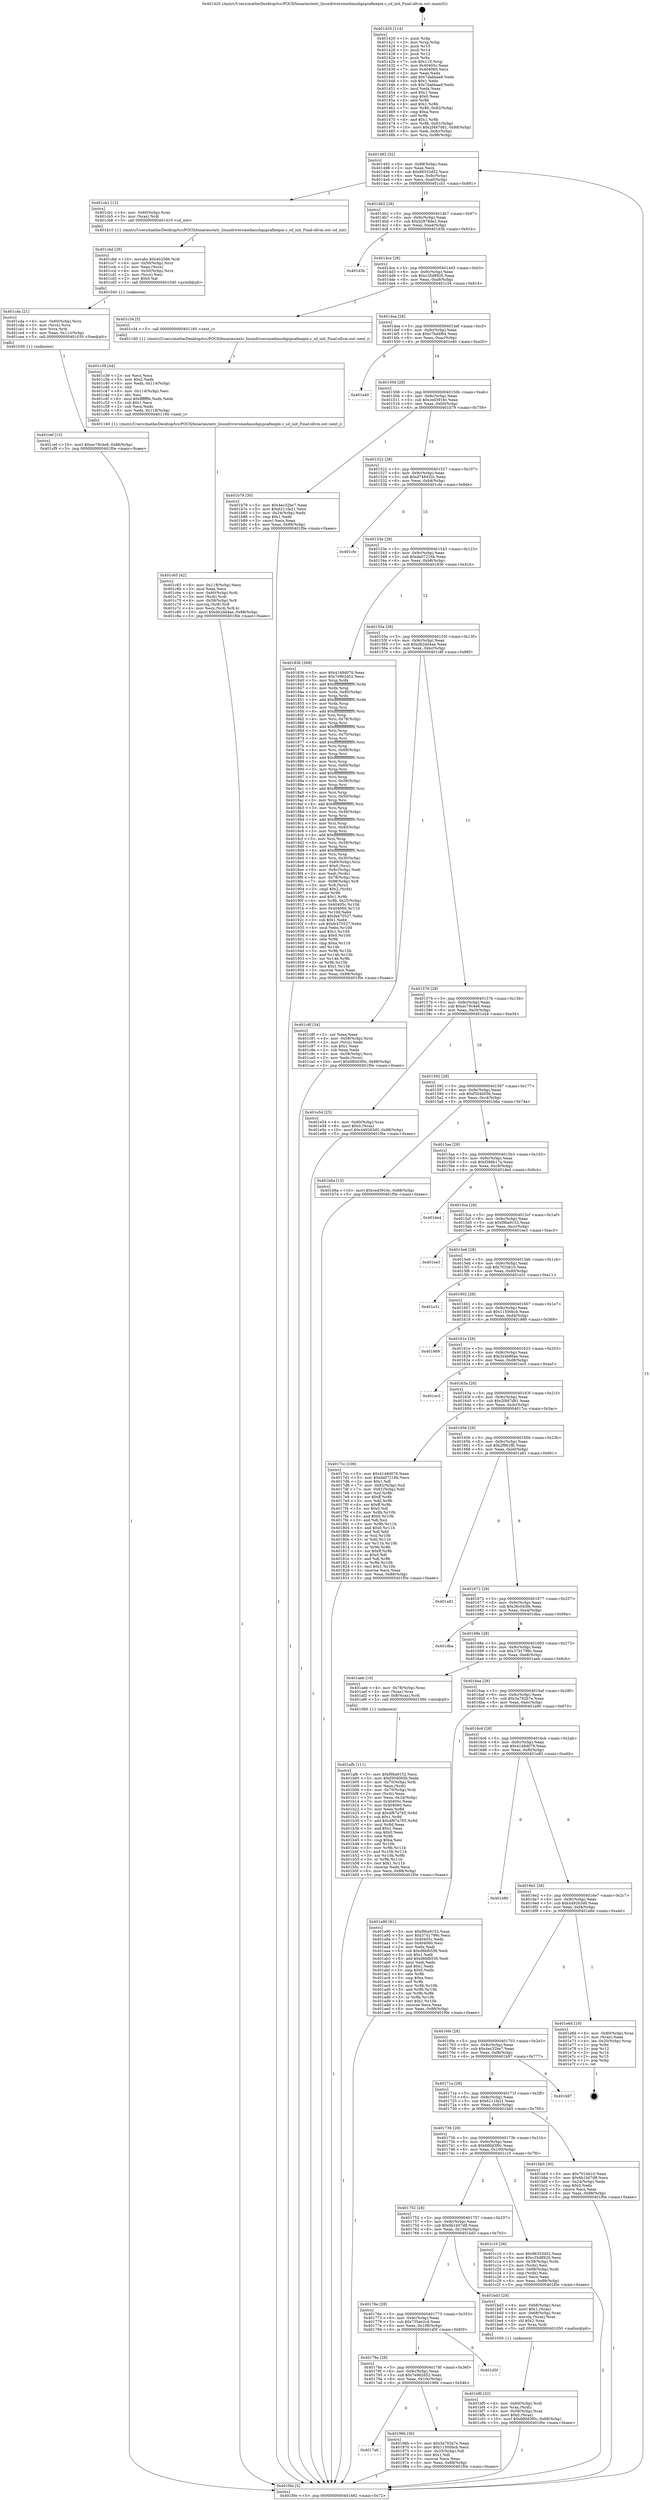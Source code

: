 digraph "0x401420" {
  label = "0x401420 (/mnt/c/Users/mathe/Desktop/tcc/POCII/binaries/extr_linuxdriversmediausbgspcafinepix.c_sd_init_Final-ollvm.out::main(0))"
  labelloc = "t"
  node[shape=record]

  Entry [label="",width=0.3,height=0.3,shape=circle,fillcolor=black,style=filled]
  "0x401492" [label="{
     0x401492 [32]\l
     | [instrs]\l
     &nbsp;&nbsp;0x401492 \<+6\>: mov -0x88(%rbp),%eax\l
     &nbsp;&nbsp;0x401498 \<+2\>: mov %eax,%ecx\l
     &nbsp;&nbsp;0x40149a \<+6\>: sub $0x86353d52,%ecx\l
     &nbsp;&nbsp;0x4014a0 \<+6\>: mov %eax,-0x9c(%rbp)\l
     &nbsp;&nbsp;0x4014a6 \<+6\>: mov %ecx,-0xa0(%rbp)\l
     &nbsp;&nbsp;0x4014ac \<+6\>: je 0000000000401cb1 \<main+0x891\>\l
  }"]
  "0x401cb1" [label="{
     0x401cb1 [12]\l
     | [instrs]\l
     &nbsp;&nbsp;0x401cb1 \<+4\>: mov -0x60(%rbp),%rax\l
     &nbsp;&nbsp;0x401cb5 \<+3\>: mov (%rax),%rdi\l
     &nbsp;&nbsp;0x401cb8 \<+5\>: call 0000000000401410 \<sd_init\>\l
     | [calls]\l
     &nbsp;&nbsp;0x401410 \{1\} (/mnt/c/Users/mathe/Desktop/tcc/POCII/binaries/extr_linuxdriversmediausbgspcafinepix.c_sd_init_Final-ollvm.out::sd_init)\l
  }"]
  "0x4014b2" [label="{
     0x4014b2 [28]\l
     | [instrs]\l
     &nbsp;&nbsp;0x4014b2 \<+5\>: jmp 00000000004014b7 \<main+0x97\>\l
     &nbsp;&nbsp;0x4014b7 \<+6\>: mov -0x9c(%rbp),%eax\l
     &nbsp;&nbsp;0x4014bd \<+5\>: sub $0xb2878de2,%eax\l
     &nbsp;&nbsp;0x4014c2 \<+6\>: mov %eax,-0xa4(%rbp)\l
     &nbsp;&nbsp;0x4014c8 \<+6\>: je 0000000000401d3b \<main+0x91b\>\l
  }"]
  Exit [label="",width=0.3,height=0.3,shape=circle,fillcolor=black,style=filled,peripheries=2]
  "0x401d3b" [label="{
     0x401d3b\l
  }", style=dashed]
  "0x4014ce" [label="{
     0x4014ce [28]\l
     | [instrs]\l
     &nbsp;&nbsp;0x4014ce \<+5\>: jmp 00000000004014d3 \<main+0xb3\>\l
     &nbsp;&nbsp;0x4014d3 \<+6\>: mov -0x9c(%rbp),%eax\l
     &nbsp;&nbsp;0x4014d9 \<+5\>: sub $0xc35d8920,%eax\l
     &nbsp;&nbsp;0x4014de \<+6\>: mov %eax,-0xa8(%rbp)\l
     &nbsp;&nbsp;0x4014e4 \<+6\>: je 0000000000401c34 \<main+0x814\>\l
  }"]
  "0x401cef" [label="{
     0x401cef [15]\l
     | [instrs]\l
     &nbsp;&nbsp;0x401cef \<+10\>: movl $0xec79c4e8,-0x88(%rbp)\l
     &nbsp;&nbsp;0x401cf9 \<+5\>: jmp 0000000000401f0e \<main+0xaee\>\l
  }"]
  "0x401c34" [label="{
     0x401c34 [5]\l
     | [instrs]\l
     &nbsp;&nbsp;0x401c34 \<+5\>: call 0000000000401160 \<next_i\>\l
     | [calls]\l
     &nbsp;&nbsp;0x401160 \{1\} (/mnt/c/Users/mathe/Desktop/tcc/POCII/binaries/extr_linuxdriversmediausbgspcafinepix.c_sd_init_Final-ollvm.out::next_i)\l
  }"]
  "0x4014ea" [label="{
     0x4014ea [28]\l
     | [instrs]\l
     &nbsp;&nbsp;0x4014ea \<+5\>: jmp 00000000004014ef \<main+0xcf\>\l
     &nbsp;&nbsp;0x4014ef \<+6\>: mov -0x9c(%rbp),%eax\l
     &nbsp;&nbsp;0x4014f5 \<+5\>: sub $0xc7bd4f64,%eax\l
     &nbsp;&nbsp;0x4014fa \<+6\>: mov %eax,-0xac(%rbp)\l
     &nbsp;&nbsp;0x401500 \<+6\>: je 0000000000401e40 \<main+0xa20\>\l
  }"]
  "0x401cda" [label="{
     0x401cda [21]\l
     | [instrs]\l
     &nbsp;&nbsp;0x401cda \<+4\>: mov -0x60(%rbp),%rcx\l
     &nbsp;&nbsp;0x401cde \<+3\>: mov (%rcx),%rcx\l
     &nbsp;&nbsp;0x401ce1 \<+3\>: mov %rcx,%rdi\l
     &nbsp;&nbsp;0x401ce4 \<+6\>: mov %eax,-0x11c(%rbp)\l
     &nbsp;&nbsp;0x401cea \<+5\>: call 0000000000401030 \<free@plt\>\l
     | [calls]\l
     &nbsp;&nbsp;0x401030 \{1\} (unknown)\l
  }"]
  "0x401e40" [label="{
     0x401e40\l
  }", style=dashed]
  "0x401506" [label="{
     0x401506 [28]\l
     | [instrs]\l
     &nbsp;&nbsp;0x401506 \<+5\>: jmp 000000000040150b \<main+0xeb\>\l
     &nbsp;&nbsp;0x40150b \<+6\>: mov -0x9c(%rbp),%eax\l
     &nbsp;&nbsp;0x401511 \<+5\>: sub $0xced3916c,%eax\l
     &nbsp;&nbsp;0x401516 \<+6\>: mov %eax,-0xb0(%rbp)\l
     &nbsp;&nbsp;0x40151c \<+6\>: je 0000000000401b79 \<main+0x759\>\l
  }"]
  "0x401cbd" [label="{
     0x401cbd [29]\l
     | [instrs]\l
     &nbsp;&nbsp;0x401cbd \<+10\>: movabs $0x4020d6,%rdi\l
     &nbsp;&nbsp;0x401cc7 \<+4\>: mov -0x50(%rbp),%rcx\l
     &nbsp;&nbsp;0x401ccb \<+2\>: mov %eax,(%rcx)\l
     &nbsp;&nbsp;0x401ccd \<+4\>: mov -0x50(%rbp),%rcx\l
     &nbsp;&nbsp;0x401cd1 \<+2\>: mov (%rcx),%esi\l
     &nbsp;&nbsp;0x401cd3 \<+2\>: mov $0x0,%al\l
     &nbsp;&nbsp;0x401cd5 \<+5\>: call 0000000000401040 \<printf@plt\>\l
     | [calls]\l
     &nbsp;&nbsp;0x401040 \{1\} (unknown)\l
  }"]
  "0x401b79" [label="{
     0x401b79 [30]\l
     | [instrs]\l
     &nbsp;&nbsp;0x401b79 \<+5\>: mov $0x4ec32be7,%eax\l
     &nbsp;&nbsp;0x401b7e \<+5\>: mov $0x6211fa21,%ecx\l
     &nbsp;&nbsp;0x401b83 \<+3\>: mov -0x24(%rbp),%edx\l
     &nbsp;&nbsp;0x401b86 \<+3\>: cmp $0x1,%edx\l
     &nbsp;&nbsp;0x401b89 \<+3\>: cmovl %ecx,%eax\l
     &nbsp;&nbsp;0x401b8c \<+6\>: mov %eax,-0x88(%rbp)\l
     &nbsp;&nbsp;0x401b92 \<+5\>: jmp 0000000000401f0e \<main+0xaee\>\l
  }"]
  "0x401522" [label="{
     0x401522 [28]\l
     | [instrs]\l
     &nbsp;&nbsp;0x401522 \<+5\>: jmp 0000000000401527 \<main+0x107\>\l
     &nbsp;&nbsp;0x401527 \<+6\>: mov -0x9c(%rbp),%eax\l
     &nbsp;&nbsp;0x40152d \<+5\>: sub $0xd748432c,%eax\l
     &nbsp;&nbsp;0x401532 \<+6\>: mov %eax,-0xb4(%rbp)\l
     &nbsp;&nbsp;0x401538 \<+6\>: je 0000000000401cfe \<main+0x8de\>\l
  }"]
  "0x401c65" [label="{
     0x401c65 [42]\l
     | [instrs]\l
     &nbsp;&nbsp;0x401c65 \<+6\>: mov -0x118(%rbp),%ecx\l
     &nbsp;&nbsp;0x401c6b \<+3\>: imul %eax,%ecx\l
     &nbsp;&nbsp;0x401c6e \<+4\>: mov -0x60(%rbp),%rdi\l
     &nbsp;&nbsp;0x401c72 \<+3\>: mov (%rdi),%rdi\l
     &nbsp;&nbsp;0x401c75 \<+4\>: mov -0x58(%rbp),%r8\l
     &nbsp;&nbsp;0x401c79 \<+3\>: movslq (%r8),%r8\l
     &nbsp;&nbsp;0x401c7c \<+4\>: mov %ecx,(%rdi,%r8,4)\l
     &nbsp;&nbsp;0x401c80 \<+10\>: movl $0xdb2dd4ae,-0x88(%rbp)\l
     &nbsp;&nbsp;0x401c8a \<+5\>: jmp 0000000000401f0e \<main+0xaee\>\l
  }"]
  "0x401cfe" [label="{
     0x401cfe\l
  }", style=dashed]
  "0x40153e" [label="{
     0x40153e [28]\l
     | [instrs]\l
     &nbsp;&nbsp;0x40153e \<+5\>: jmp 0000000000401543 \<main+0x123\>\l
     &nbsp;&nbsp;0x401543 \<+6\>: mov -0x9c(%rbp),%eax\l
     &nbsp;&nbsp;0x401549 \<+5\>: sub $0xda07216b,%eax\l
     &nbsp;&nbsp;0x40154e \<+6\>: mov %eax,-0xb8(%rbp)\l
     &nbsp;&nbsp;0x401554 \<+6\>: je 0000000000401836 \<main+0x416\>\l
  }"]
  "0x401c39" [label="{
     0x401c39 [44]\l
     | [instrs]\l
     &nbsp;&nbsp;0x401c39 \<+2\>: xor %ecx,%ecx\l
     &nbsp;&nbsp;0x401c3b \<+5\>: mov $0x2,%edx\l
     &nbsp;&nbsp;0x401c40 \<+6\>: mov %edx,-0x114(%rbp)\l
     &nbsp;&nbsp;0x401c46 \<+1\>: cltd\l
     &nbsp;&nbsp;0x401c47 \<+6\>: mov -0x114(%rbp),%esi\l
     &nbsp;&nbsp;0x401c4d \<+2\>: idiv %esi\l
     &nbsp;&nbsp;0x401c4f \<+6\>: imul $0xfffffffe,%edx,%edx\l
     &nbsp;&nbsp;0x401c55 \<+3\>: sub $0x1,%ecx\l
     &nbsp;&nbsp;0x401c58 \<+2\>: sub %ecx,%edx\l
     &nbsp;&nbsp;0x401c5a \<+6\>: mov %edx,-0x118(%rbp)\l
     &nbsp;&nbsp;0x401c60 \<+5\>: call 0000000000401160 \<next_i\>\l
     | [calls]\l
     &nbsp;&nbsp;0x401160 \{1\} (/mnt/c/Users/mathe/Desktop/tcc/POCII/binaries/extr_linuxdriversmediausbgspcafinepix.c_sd_init_Final-ollvm.out::next_i)\l
  }"]
  "0x401836" [label="{
     0x401836 [309]\l
     | [instrs]\l
     &nbsp;&nbsp;0x401836 \<+5\>: mov $0x4148d076,%eax\l
     &nbsp;&nbsp;0x40183b \<+5\>: mov $0x7e962d52,%ecx\l
     &nbsp;&nbsp;0x401840 \<+3\>: mov %rsp,%rdx\l
     &nbsp;&nbsp;0x401843 \<+4\>: add $0xfffffffffffffff0,%rdx\l
     &nbsp;&nbsp;0x401847 \<+3\>: mov %rdx,%rsp\l
     &nbsp;&nbsp;0x40184a \<+4\>: mov %rdx,-0x80(%rbp)\l
     &nbsp;&nbsp;0x40184e \<+3\>: mov %rsp,%rdx\l
     &nbsp;&nbsp;0x401851 \<+4\>: add $0xfffffffffffffff0,%rdx\l
     &nbsp;&nbsp;0x401855 \<+3\>: mov %rdx,%rsp\l
     &nbsp;&nbsp;0x401858 \<+3\>: mov %rsp,%rsi\l
     &nbsp;&nbsp;0x40185b \<+4\>: add $0xfffffffffffffff0,%rsi\l
     &nbsp;&nbsp;0x40185f \<+3\>: mov %rsi,%rsp\l
     &nbsp;&nbsp;0x401862 \<+4\>: mov %rsi,-0x78(%rbp)\l
     &nbsp;&nbsp;0x401866 \<+3\>: mov %rsp,%rsi\l
     &nbsp;&nbsp;0x401869 \<+4\>: add $0xfffffffffffffff0,%rsi\l
     &nbsp;&nbsp;0x40186d \<+3\>: mov %rsi,%rsp\l
     &nbsp;&nbsp;0x401870 \<+4\>: mov %rsi,-0x70(%rbp)\l
     &nbsp;&nbsp;0x401874 \<+3\>: mov %rsp,%rsi\l
     &nbsp;&nbsp;0x401877 \<+4\>: add $0xfffffffffffffff0,%rsi\l
     &nbsp;&nbsp;0x40187b \<+3\>: mov %rsi,%rsp\l
     &nbsp;&nbsp;0x40187e \<+4\>: mov %rsi,-0x68(%rbp)\l
     &nbsp;&nbsp;0x401882 \<+3\>: mov %rsp,%rsi\l
     &nbsp;&nbsp;0x401885 \<+4\>: add $0xfffffffffffffff0,%rsi\l
     &nbsp;&nbsp;0x401889 \<+3\>: mov %rsi,%rsp\l
     &nbsp;&nbsp;0x40188c \<+4\>: mov %rsi,-0x60(%rbp)\l
     &nbsp;&nbsp;0x401890 \<+3\>: mov %rsp,%rsi\l
     &nbsp;&nbsp;0x401893 \<+4\>: add $0xfffffffffffffff0,%rsi\l
     &nbsp;&nbsp;0x401897 \<+3\>: mov %rsi,%rsp\l
     &nbsp;&nbsp;0x40189a \<+4\>: mov %rsi,-0x58(%rbp)\l
     &nbsp;&nbsp;0x40189e \<+3\>: mov %rsp,%rsi\l
     &nbsp;&nbsp;0x4018a1 \<+4\>: add $0xfffffffffffffff0,%rsi\l
     &nbsp;&nbsp;0x4018a5 \<+3\>: mov %rsi,%rsp\l
     &nbsp;&nbsp;0x4018a8 \<+4\>: mov %rsi,-0x50(%rbp)\l
     &nbsp;&nbsp;0x4018ac \<+3\>: mov %rsp,%rsi\l
     &nbsp;&nbsp;0x4018af \<+4\>: add $0xfffffffffffffff0,%rsi\l
     &nbsp;&nbsp;0x4018b3 \<+3\>: mov %rsi,%rsp\l
     &nbsp;&nbsp;0x4018b6 \<+4\>: mov %rsi,-0x48(%rbp)\l
     &nbsp;&nbsp;0x4018ba \<+3\>: mov %rsp,%rsi\l
     &nbsp;&nbsp;0x4018bd \<+4\>: add $0xfffffffffffffff0,%rsi\l
     &nbsp;&nbsp;0x4018c1 \<+3\>: mov %rsi,%rsp\l
     &nbsp;&nbsp;0x4018c4 \<+4\>: mov %rsi,-0x40(%rbp)\l
     &nbsp;&nbsp;0x4018c8 \<+3\>: mov %rsp,%rsi\l
     &nbsp;&nbsp;0x4018cb \<+4\>: add $0xfffffffffffffff0,%rsi\l
     &nbsp;&nbsp;0x4018cf \<+3\>: mov %rsi,%rsp\l
     &nbsp;&nbsp;0x4018d2 \<+4\>: mov %rsi,-0x38(%rbp)\l
     &nbsp;&nbsp;0x4018d6 \<+3\>: mov %rsp,%rsi\l
     &nbsp;&nbsp;0x4018d9 \<+4\>: add $0xfffffffffffffff0,%rsi\l
     &nbsp;&nbsp;0x4018dd \<+3\>: mov %rsi,%rsp\l
     &nbsp;&nbsp;0x4018e0 \<+4\>: mov %rsi,-0x30(%rbp)\l
     &nbsp;&nbsp;0x4018e4 \<+4\>: mov -0x80(%rbp),%rsi\l
     &nbsp;&nbsp;0x4018e8 \<+6\>: movl $0x0,(%rsi)\l
     &nbsp;&nbsp;0x4018ee \<+6\>: mov -0x8c(%rbp),%edi\l
     &nbsp;&nbsp;0x4018f4 \<+2\>: mov %edi,(%rdx)\l
     &nbsp;&nbsp;0x4018f6 \<+4\>: mov -0x78(%rbp),%rsi\l
     &nbsp;&nbsp;0x4018fa \<+7\>: mov -0x98(%rbp),%r8\l
     &nbsp;&nbsp;0x401901 \<+3\>: mov %r8,(%rsi)\l
     &nbsp;&nbsp;0x401904 \<+3\>: cmpl $0x2,(%rdx)\l
     &nbsp;&nbsp;0x401907 \<+4\>: setne %r9b\l
     &nbsp;&nbsp;0x40190b \<+4\>: and $0x1,%r9b\l
     &nbsp;&nbsp;0x40190f \<+4\>: mov %r9b,-0x25(%rbp)\l
     &nbsp;&nbsp;0x401913 \<+8\>: mov 0x40405c,%r10d\l
     &nbsp;&nbsp;0x40191b \<+8\>: mov 0x404060,%r11d\l
     &nbsp;&nbsp;0x401923 \<+3\>: mov %r10d,%ebx\l
     &nbsp;&nbsp;0x401926 \<+6\>: add $0xfe470527,%ebx\l
     &nbsp;&nbsp;0x40192c \<+3\>: sub $0x1,%ebx\l
     &nbsp;&nbsp;0x40192f \<+6\>: sub $0xfe470527,%ebx\l
     &nbsp;&nbsp;0x401935 \<+4\>: imul %ebx,%r10d\l
     &nbsp;&nbsp;0x401939 \<+4\>: and $0x1,%r10d\l
     &nbsp;&nbsp;0x40193d \<+4\>: cmp $0x0,%r10d\l
     &nbsp;&nbsp;0x401941 \<+4\>: sete %r9b\l
     &nbsp;&nbsp;0x401945 \<+4\>: cmp $0xa,%r11d\l
     &nbsp;&nbsp;0x401949 \<+4\>: setl %r14b\l
     &nbsp;&nbsp;0x40194d \<+3\>: mov %r9b,%r15b\l
     &nbsp;&nbsp;0x401950 \<+3\>: and %r14b,%r15b\l
     &nbsp;&nbsp;0x401953 \<+3\>: xor %r14b,%r9b\l
     &nbsp;&nbsp;0x401956 \<+3\>: or %r9b,%r15b\l
     &nbsp;&nbsp;0x401959 \<+4\>: test $0x1,%r15b\l
     &nbsp;&nbsp;0x40195d \<+3\>: cmovne %ecx,%eax\l
     &nbsp;&nbsp;0x401960 \<+6\>: mov %eax,-0x88(%rbp)\l
     &nbsp;&nbsp;0x401966 \<+5\>: jmp 0000000000401f0e \<main+0xaee\>\l
  }"]
  "0x40155a" [label="{
     0x40155a [28]\l
     | [instrs]\l
     &nbsp;&nbsp;0x40155a \<+5\>: jmp 000000000040155f \<main+0x13f\>\l
     &nbsp;&nbsp;0x40155f \<+6\>: mov -0x9c(%rbp),%eax\l
     &nbsp;&nbsp;0x401565 \<+5\>: sub $0xdb2dd4ae,%eax\l
     &nbsp;&nbsp;0x40156a \<+6\>: mov %eax,-0xbc(%rbp)\l
     &nbsp;&nbsp;0x401570 \<+6\>: je 0000000000401c8f \<main+0x86f\>\l
  }"]
  "0x401bf0" [label="{
     0x401bf0 [32]\l
     | [instrs]\l
     &nbsp;&nbsp;0x401bf0 \<+4\>: mov -0x60(%rbp),%rdi\l
     &nbsp;&nbsp;0x401bf4 \<+3\>: mov %rax,(%rdi)\l
     &nbsp;&nbsp;0x401bf7 \<+4\>: mov -0x58(%rbp),%rax\l
     &nbsp;&nbsp;0x401bfb \<+6\>: movl $0x0,(%rax)\l
     &nbsp;&nbsp;0x401c01 \<+10\>: movl $0x680d3f0c,-0x88(%rbp)\l
     &nbsp;&nbsp;0x401c0b \<+5\>: jmp 0000000000401f0e \<main+0xaee\>\l
  }"]
  "0x401c8f" [label="{
     0x401c8f [34]\l
     | [instrs]\l
     &nbsp;&nbsp;0x401c8f \<+2\>: xor %eax,%eax\l
     &nbsp;&nbsp;0x401c91 \<+4\>: mov -0x58(%rbp),%rcx\l
     &nbsp;&nbsp;0x401c95 \<+2\>: mov (%rcx),%edx\l
     &nbsp;&nbsp;0x401c97 \<+3\>: sub $0x1,%eax\l
     &nbsp;&nbsp;0x401c9a \<+2\>: sub %eax,%edx\l
     &nbsp;&nbsp;0x401c9c \<+4\>: mov -0x58(%rbp),%rcx\l
     &nbsp;&nbsp;0x401ca0 \<+2\>: mov %edx,(%rcx)\l
     &nbsp;&nbsp;0x401ca2 \<+10\>: movl $0x680d3f0c,-0x88(%rbp)\l
     &nbsp;&nbsp;0x401cac \<+5\>: jmp 0000000000401f0e \<main+0xaee\>\l
  }"]
  "0x401576" [label="{
     0x401576 [28]\l
     | [instrs]\l
     &nbsp;&nbsp;0x401576 \<+5\>: jmp 000000000040157b \<main+0x15b\>\l
     &nbsp;&nbsp;0x40157b \<+6\>: mov -0x9c(%rbp),%eax\l
     &nbsp;&nbsp;0x401581 \<+5\>: sub $0xec79c4e8,%eax\l
     &nbsp;&nbsp;0x401586 \<+6\>: mov %eax,-0xc0(%rbp)\l
     &nbsp;&nbsp;0x40158c \<+6\>: je 0000000000401e54 \<main+0xa34\>\l
  }"]
  "0x401afb" [label="{
     0x401afb [111]\l
     | [instrs]\l
     &nbsp;&nbsp;0x401afb \<+5\>: mov $0xf9ba9152,%ecx\l
     &nbsp;&nbsp;0x401b00 \<+5\>: mov $0xf304005b,%edx\l
     &nbsp;&nbsp;0x401b05 \<+4\>: mov -0x70(%rbp),%rdi\l
     &nbsp;&nbsp;0x401b09 \<+2\>: mov %eax,(%rdi)\l
     &nbsp;&nbsp;0x401b0b \<+4\>: mov -0x70(%rbp),%rdi\l
     &nbsp;&nbsp;0x401b0f \<+2\>: mov (%rdi),%eax\l
     &nbsp;&nbsp;0x401b11 \<+3\>: mov %eax,-0x24(%rbp)\l
     &nbsp;&nbsp;0x401b14 \<+7\>: mov 0x40405c,%eax\l
     &nbsp;&nbsp;0x401b1b \<+7\>: mov 0x404060,%esi\l
     &nbsp;&nbsp;0x401b22 \<+3\>: mov %eax,%r8d\l
     &nbsp;&nbsp;0x401b25 \<+7\>: sub $0x4f67a765,%r8d\l
     &nbsp;&nbsp;0x401b2c \<+4\>: sub $0x1,%r8d\l
     &nbsp;&nbsp;0x401b30 \<+7\>: add $0x4f67a765,%r8d\l
     &nbsp;&nbsp;0x401b37 \<+4\>: imul %r8d,%eax\l
     &nbsp;&nbsp;0x401b3b \<+3\>: and $0x1,%eax\l
     &nbsp;&nbsp;0x401b3e \<+3\>: cmp $0x0,%eax\l
     &nbsp;&nbsp;0x401b41 \<+4\>: sete %r9b\l
     &nbsp;&nbsp;0x401b45 \<+3\>: cmp $0xa,%esi\l
     &nbsp;&nbsp;0x401b48 \<+4\>: setl %r10b\l
     &nbsp;&nbsp;0x401b4c \<+3\>: mov %r9b,%r11b\l
     &nbsp;&nbsp;0x401b4f \<+3\>: and %r10b,%r11b\l
     &nbsp;&nbsp;0x401b52 \<+3\>: xor %r10b,%r9b\l
     &nbsp;&nbsp;0x401b55 \<+3\>: or %r9b,%r11b\l
     &nbsp;&nbsp;0x401b58 \<+4\>: test $0x1,%r11b\l
     &nbsp;&nbsp;0x401b5c \<+3\>: cmovne %edx,%ecx\l
     &nbsp;&nbsp;0x401b5f \<+6\>: mov %ecx,-0x88(%rbp)\l
     &nbsp;&nbsp;0x401b65 \<+5\>: jmp 0000000000401f0e \<main+0xaee\>\l
  }"]
  "0x401e54" [label="{
     0x401e54 [25]\l
     | [instrs]\l
     &nbsp;&nbsp;0x401e54 \<+4\>: mov -0x80(%rbp),%rax\l
     &nbsp;&nbsp;0x401e58 \<+6\>: movl $0x0,(%rax)\l
     &nbsp;&nbsp;0x401e5e \<+10\>: movl $0x449263d0,-0x88(%rbp)\l
     &nbsp;&nbsp;0x401e68 \<+5\>: jmp 0000000000401f0e \<main+0xaee\>\l
  }"]
  "0x401592" [label="{
     0x401592 [28]\l
     | [instrs]\l
     &nbsp;&nbsp;0x401592 \<+5\>: jmp 0000000000401597 \<main+0x177\>\l
     &nbsp;&nbsp;0x401597 \<+6\>: mov -0x9c(%rbp),%eax\l
     &nbsp;&nbsp;0x40159d \<+5\>: sub $0xf304005b,%eax\l
     &nbsp;&nbsp;0x4015a2 \<+6\>: mov %eax,-0xc4(%rbp)\l
     &nbsp;&nbsp;0x4015a8 \<+6\>: je 0000000000401b6a \<main+0x74a\>\l
  }"]
  "0x4017a6" [label="{
     0x4017a6\l
  }", style=dashed]
  "0x401b6a" [label="{
     0x401b6a [15]\l
     | [instrs]\l
     &nbsp;&nbsp;0x401b6a \<+10\>: movl $0xced3916c,-0x88(%rbp)\l
     &nbsp;&nbsp;0x401b74 \<+5\>: jmp 0000000000401f0e \<main+0xaee\>\l
  }"]
  "0x4015ae" [label="{
     0x4015ae [28]\l
     | [instrs]\l
     &nbsp;&nbsp;0x4015ae \<+5\>: jmp 00000000004015b3 \<main+0x193\>\l
     &nbsp;&nbsp;0x4015b3 \<+6\>: mov -0x9c(%rbp),%eax\l
     &nbsp;&nbsp;0x4015b9 \<+5\>: sub $0xf388b17a,%eax\l
     &nbsp;&nbsp;0x4015be \<+6\>: mov %eax,-0xc8(%rbp)\l
     &nbsp;&nbsp;0x4015c4 \<+6\>: je 0000000000401de4 \<main+0x9c4\>\l
  }"]
  "0x40196b" [label="{
     0x40196b [30]\l
     | [instrs]\l
     &nbsp;&nbsp;0x40196b \<+5\>: mov $0x3a792b7e,%eax\l
     &nbsp;&nbsp;0x401970 \<+5\>: mov $0x11500bcb,%ecx\l
     &nbsp;&nbsp;0x401975 \<+3\>: mov -0x25(%rbp),%dl\l
     &nbsp;&nbsp;0x401978 \<+3\>: test $0x1,%dl\l
     &nbsp;&nbsp;0x40197b \<+3\>: cmovne %ecx,%eax\l
     &nbsp;&nbsp;0x40197e \<+6\>: mov %eax,-0x88(%rbp)\l
     &nbsp;&nbsp;0x401984 \<+5\>: jmp 0000000000401f0e \<main+0xaee\>\l
  }"]
  "0x401de4" [label="{
     0x401de4\l
  }", style=dashed]
  "0x4015ca" [label="{
     0x4015ca [28]\l
     | [instrs]\l
     &nbsp;&nbsp;0x4015ca \<+5\>: jmp 00000000004015cf \<main+0x1af\>\l
     &nbsp;&nbsp;0x4015cf \<+6\>: mov -0x9c(%rbp),%eax\l
     &nbsp;&nbsp;0x4015d5 \<+5\>: sub $0xf9ba9152,%eax\l
     &nbsp;&nbsp;0x4015da \<+6\>: mov %eax,-0xcc(%rbp)\l
     &nbsp;&nbsp;0x4015e0 \<+6\>: je 0000000000401ee3 \<main+0xac3\>\l
  }"]
  "0x40178a" [label="{
     0x40178a [28]\l
     | [instrs]\l
     &nbsp;&nbsp;0x40178a \<+5\>: jmp 000000000040178f \<main+0x36f\>\l
     &nbsp;&nbsp;0x40178f \<+6\>: mov -0x9c(%rbp),%eax\l
     &nbsp;&nbsp;0x401795 \<+5\>: sub $0x7e962d52,%eax\l
     &nbsp;&nbsp;0x40179a \<+6\>: mov %eax,-0x10c(%rbp)\l
     &nbsp;&nbsp;0x4017a0 \<+6\>: je 000000000040196b \<main+0x54b\>\l
  }"]
  "0x401ee3" [label="{
     0x401ee3\l
  }", style=dashed]
  "0x4015e6" [label="{
     0x4015e6 [28]\l
     | [instrs]\l
     &nbsp;&nbsp;0x4015e6 \<+5\>: jmp 00000000004015eb \<main+0x1cb\>\l
     &nbsp;&nbsp;0x4015eb \<+6\>: mov -0x9c(%rbp),%eax\l
     &nbsp;&nbsp;0x4015f1 \<+5\>: sub $0x701bb10,%eax\l
     &nbsp;&nbsp;0x4015f6 \<+6\>: mov %eax,-0xd0(%rbp)\l
     &nbsp;&nbsp;0x4015fc \<+6\>: je 0000000000401e31 \<main+0xa11\>\l
  }"]
  "0x401d5f" [label="{
     0x401d5f\l
  }", style=dashed]
  "0x401e31" [label="{
     0x401e31\l
  }", style=dashed]
  "0x401602" [label="{
     0x401602 [28]\l
     | [instrs]\l
     &nbsp;&nbsp;0x401602 \<+5\>: jmp 0000000000401607 \<main+0x1e7\>\l
     &nbsp;&nbsp;0x401607 \<+6\>: mov -0x9c(%rbp),%eax\l
     &nbsp;&nbsp;0x40160d \<+5\>: sub $0x11500bcb,%eax\l
     &nbsp;&nbsp;0x401612 \<+6\>: mov %eax,-0xd4(%rbp)\l
     &nbsp;&nbsp;0x401618 \<+6\>: je 0000000000401989 \<main+0x569\>\l
  }"]
  "0x40176e" [label="{
     0x40176e [28]\l
     | [instrs]\l
     &nbsp;&nbsp;0x40176e \<+5\>: jmp 0000000000401773 \<main+0x353\>\l
     &nbsp;&nbsp;0x401773 \<+6\>: mov -0x9c(%rbp),%eax\l
     &nbsp;&nbsp;0x401779 \<+5\>: sub $0x735ee2c4,%eax\l
     &nbsp;&nbsp;0x40177e \<+6\>: mov %eax,-0x108(%rbp)\l
     &nbsp;&nbsp;0x401784 \<+6\>: je 0000000000401d5f \<main+0x93f\>\l
  }"]
  "0x401989" [label="{
     0x401989\l
  }", style=dashed]
  "0x40161e" [label="{
     0x40161e [28]\l
     | [instrs]\l
     &nbsp;&nbsp;0x40161e \<+5\>: jmp 0000000000401623 \<main+0x203\>\l
     &nbsp;&nbsp;0x401623 \<+6\>: mov -0x9c(%rbp),%eax\l
     &nbsp;&nbsp;0x401629 \<+5\>: sub $0x2e4b86ae,%eax\l
     &nbsp;&nbsp;0x40162e \<+6\>: mov %eax,-0xd8(%rbp)\l
     &nbsp;&nbsp;0x401634 \<+6\>: je 0000000000401ec5 \<main+0xaa5\>\l
  }"]
  "0x401bd3" [label="{
     0x401bd3 [29]\l
     | [instrs]\l
     &nbsp;&nbsp;0x401bd3 \<+4\>: mov -0x68(%rbp),%rax\l
     &nbsp;&nbsp;0x401bd7 \<+6\>: movl $0x1,(%rax)\l
     &nbsp;&nbsp;0x401bdd \<+4\>: mov -0x68(%rbp),%rax\l
     &nbsp;&nbsp;0x401be1 \<+3\>: movslq (%rax),%rax\l
     &nbsp;&nbsp;0x401be4 \<+4\>: shl $0x2,%rax\l
     &nbsp;&nbsp;0x401be8 \<+3\>: mov %rax,%rdi\l
     &nbsp;&nbsp;0x401beb \<+5\>: call 0000000000401050 \<malloc@plt\>\l
     | [calls]\l
     &nbsp;&nbsp;0x401050 \{1\} (unknown)\l
  }"]
  "0x401ec5" [label="{
     0x401ec5\l
  }", style=dashed]
  "0x40163a" [label="{
     0x40163a [28]\l
     | [instrs]\l
     &nbsp;&nbsp;0x40163a \<+5\>: jmp 000000000040163f \<main+0x21f\>\l
     &nbsp;&nbsp;0x40163f \<+6\>: mov -0x9c(%rbp),%eax\l
     &nbsp;&nbsp;0x401645 \<+5\>: sub $0x2f487d81,%eax\l
     &nbsp;&nbsp;0x40164a \<+6\>: mov %eax,-0xdc(%rbp)\l
     &nbsp;&nbsp;0x401650 \<+6\>: je 00000000004017cc \<main+0x3ac\>\l
  }"]
  "0x401752" [label="{
     0x401752 [28]\l
     | [instrs]\l
     &nbsp;&nbsp;0x401752 \<+5\>: jmp 0000000000401757 \<main+0x337\>\l
     &nbsp;&nbsp;0x401757 \<+6\>: mov -0x9c(%rbp),%eax\l
     &nbsp;&nbsp;0x40175d \<+5\>: sub $0x6b1b07d8,%eax\l
     &nbsp;&nbsp;0x401762 \<+6\>: mov %eax,-0x104(%rbp)\l
     &nbsp;&nbsp;0x401768 \<+6\>: je 0000000000401bd3 \<main+0x7b3\>\l
  }"]
  "0x4017cc" [label="{
     0x4017cc [106]\l
     | [instrs]\l
     &nbsp;&nbsp;0x4017cc \<+5\>: mov $0x4148d076,%eax\l
     &nbsp;&nbsp;0x4017d1 \<+5\>: mov $0xda07216b,%ecx\l
     &nbsp;&nbsp;0x4017d6 \<+2\>: mov $0x1,%dl\l
     &nbsp;&nbsp;0x4017d8 \<+7\>: mov -0x82(%rbp),%sil\l
     &nbsp;&nbsp;0x4017df \<+7\>: mov -0x81(%rbp),%dil\l
     &nbsp;&nbsp;0x4017e6 \<+3\>: mov %sil,%r8b\l
     &nbsp;&nbsp;0x4017e9 \<+4\>: xor $0xff,%r8b\l
     &nbsp;&nbsp;0x4017ed \<+3\>: mov %dil,%r9b\l
     &nbsp;&nbsp;0x4017f0 \<+4\>: xor $0xff,%r9b\l
     &nbsp;&nbsp;0x4017f4 \<+3\>: xor $0x0,%dl\l
     &nbsp;&nbsp;0x4017f7 \<+3\>: mov %r8b,%r10b\l
     &nbsp;&nbsp;0x4017fa \<+4\>: and $0x0,%r10b\l
     &nbsp;&nbsp;0x4017fe \<+3\>: and %dl,%sil\l
     &nbsp;&nbsp;0x401801 \<+3\>: mov %r9b,%r11b\l
     &nbsp;&nbsp;0x401804 \<+4\>: and $0x0,%r11b\l
     &nbsp;&nbsp;0x401808 \<+3\>: and %dl,%dil\l
     &nbsp;&nbsp;0x40180b \<+3\>: or %sil,%r10b\l
     &nbsp;&nbsp;0x40180e \<+3\>: or %dil,%r11b\l
     &nbsp;&nbsp;0x401811 \<+3\>: xor %r11b,%r10b\l
     &nbsp;&nbsp;0x401814 \<+3\>: or %r9b,%r8b\l
     &nbsp;&nbsp;0x401817 \<+4\>: xor $0xff,%r8b\l
     &nbsp;&nbsp;0x40181b \<+3\>: or $0x0,%dl\l
     &nbsp;&nbsp;0x40181e \<+3\>: and %dl,%r8b\l
     &nbsp;&nbsp;0x401821 \<+3\>: or %r8b,%r10b\l
     &nbsp;&nbsp;0x401824 \<+4\>: test $0x1,%r10b\l
     &nbsp;&nbsp;0x401828 \<+3\>: cmovne %ecx,%eax\l
     &nbsp;&nbsp;0x40182b \<+6\>: mov %eax,-0x88(%rbp)\l
     &nbsp;&nbsp;0x401831 \<+5\>: jmp 0000000000401f0e \<main+0xaee\>\l
  }"]
  "0x401656" [label="{
     0x401656 [28]\l
     | [instrs]\l
     &nbsp;&nbsp;0x401656 \<+5\>: jmp 000000000040165b \<main+0x23b\>\l
     &nbsp;&nbsp;0x40165b \<+6\>: mov -0x9c(%rbp),%eax\l
     &nbsp;&nbsp;0x401661 \<+5\>: sub $0x2f961ffc,%eax\l
     &nbsp;&nbsp;0x401666 \<+6\>: mov %eax,-0xe0(%rbp)\l
     &nbsp;&nbsp;0x40166c \<+6\>: je 0000000000401a81 \<main+0x661\>\l
  }"]
  "0x401f0e" [label="{
     0x401f0e [5]\l
     | [instrs]\l
     &nbsp;&nbsp;0x401f0e \<+5\>: jmp 0000000000401492 \<main+0x72\>\l
  }"]
  "0x401420" [label="{
     0x401420 [114]\l
     | [instrs]\l
     &nbsp;&nbsp;0x401420 \<+1\>: push %rbp\l
     &nbsp;&nbsp;0x401421 \<+3\>: mov %rsp,%rbp\l
     &nbsp;&nbsp;0x401424 \<+2\>: push %r15\l
     &nbsp;&nbsp;0x401426 \<+2\>: push %r14\l
     &nbsp;&nbsp;0x401428 \<+2\>: push %r12\l
     &nbsp;&nbsp;0x40142a \<+1\>: push %rbx\l
     &nbsp;&nbsp;0x40142b \<+7\>: sub $0x110,%rsp\l
     &nbsp;&nbsp;0x401432 \<+7\>: mov 0x40405c,%eax\l
     &nbsp;&nbsp;0x401439 \<+7\>: mov 0x404060,%ecx\l
     &nbsp;&nbsp;0x401440 \<+2\>: mov %eax,%edx\l
     &nbsp;&nbsp;0x401442 \<+6\>: add $0x7dabbaa9,%edx\l
     &nbsp;&nbsp;0x401448 \<+3\>: sub $0x1,%edx\l
     &nbsp;&nbsp;0x40144b \<+6\>: sub $0x7dabbaa9,%edx\l
     &nbsp;&nbsp;0x401451 \<+3\>: imul %edx,%eax\l
     &nbsp;&nbsp;0x401454 \<+3\>: and $0x1,%eax\l
     &nbsp;&nbsp;0x401457 \<+3\>: cmp $0x0,%eax\l
     &nbsp;&nbsp;0x40145a \<+4\>: sete %r8b\l
     &nbsp;&nbsp;0x40145e \<+4\>: and $0x1,%r8b\l
     &nbsp;&nbsp;0x401462 \<+7\>: mov %r8b,-0x82(%rbp)\l
     &nbsp;&nbsp;0x401469 \<+3\>: cmp $0xa,%ecx\l
     &nbsp;&nbsp;0x40146c \<+4\>: setl %r8b\l
     &nbsp;&nbsp;0x401470 \<+4\>: and $0x1,%r8b\l
     &nbsp;&nbsp;0x401474 \<+7\>: mov %r8b,-0x81(%rbp)\l
     &nbsp;&nbsp;0x40147b \<+10\>: movl $0x2f487d81,-0x88(%rbp)\l
     &nbsp;&nbsp;0x401485 \<+6\>: mov %edi,-0x8c(%rbp)\l
     &nbsp;&nbsp;0x40148b \<+7\>: mov %rsi,-0x98(%rbp)\l
  }"]
  "0x401c10" [label="{
     0x401c10 [36]\l
     | [instrs]\l
     &nbsp;&nbsp;0x401c10 \<+5\>: mov $0x86353d52,%eax\l
     &nbsp;&nbsp;0x401c15 \<+5\>: mov $0xc35d8920,%ecx\l
     &nbsp;&nbsp;0x401c1a \<+4\>: mov -0x58(%rbp),%rdx\l
     &nbsp;&nbsp;0x401c1e \<+2\>: mov (%rdx),%esi\l
     &nbsp;&nbsp;0x401c20 \<+4\>: mov -0x68(%rbp),%rdx\l
     &nbsp;&nbsp;0x401c24 \<+2\>: cmp (%rdx),%esi\l
     &nbsp;&nbsp;0x401c26 \<+3\>: cmovl %ecx,%eax\l
     &nbsp;&nbsp;0x401c29 \<+6\>: mov %eax,-0x88(%rbp)\l
     &nbsp;&nbsp;0x401c2f \<+5\>: jmp 0000000000401f0e \<main+0xaee\>\l
  }"]
  "0x401736" [label="{
     0x401736 [28]\l
     | [instrs]\l
     &nbsp;&nbsp;0x401736 \<+5\>: jmp 000000000040173b \<main+0x31b\>\l
     &nbsp;&nbsp;0x40173b \<+6\>: mov -0x9c(%rbp),%eax\l
     &nbsp;&nbsp;0x401741 \<+5\>: sub $0x680d3f0c,%eax\l
     &nbsp;&nbsp;0x401746 \<+6\>: mov %eax,-0x100(%rbp)\l
     &nbsp;&nbsp;0x40174c \<+6\>: je 0000000000401c10 \<main+0x7f0\>\l
  }"]
  "0x401a81" [label="{
     0x401a81\l
  }", style=dashed]
  "0x401672" [label="{
     0x401672 [28]\l
     | [instrs]\l
     &nbsp;&nbsp;0x401672 \<+5\>: jmp 0000000000401677 \<main+0x257\>\l
     &nbsp;&nbsp;0x401677 \<+6\>: mov -0x9c(%rbp),%eax\l
     &nbsp;&nbsp;0x40167d \<+5\>: sub $0x36c043fe,%eax\l
     &nbsp;&nbsp;0x401682 \<+6\>: mov %eax,-0xe4(%rbp)\l
     &nbsp;&nbsp;0x401688 \<+6\>: je 0000000000401dba \<main+0x99a\>\l
  }"]
  "0x401bb5" [label="{
     0x401bb5 [30]\l
     | [instrs]\l
     &nbsp;&nbsp;0x401bb5 \<+5\>: mov $0x701bb10,%eax\l
     &nbsp;&nbsp;0x401bba \<+5\>: mov $0x6b1b07d8,%ecx\l
     &nbsp;&nbsp;0x401bbf \<+3\>: mov -0x24(%rbp),%edx\l
     &nbsp;&nbsp;0x401bc2 \<+3\>: cmp $0x0,%edx\l
     &nbsp;&nbsp;0x401bc5 \<+3\>: cmove %ecx,%eax\l
     &nbsp;&nbsp;0x401bc8 \<+6\>: mov %eax,-0x88(%rbp)\l
     &nbsp;&nbsp;0x401bce \<+5\>: jmp 0000000000401f0e \<main+0xaee\>\l
  }"]
  "0x401dba" [label="{
     0x401dba\l
  }", style=dashed]
  "0x40168e" [label="{
     0x40168e [28]\l
     | [instrs]\l
     &nbsp;&nbsp;0x40168e \<+5\>: jmp 0000000000401693 \<main+0x273\>\l
     &nbsp;&nbsp;0x401693 \<+6\>: mov -0x9c(%rbp),%eax\l
     &nbsp;&nbsp;0x401699 \<+5\>: sub $0x37d1799c,%eax\l
     &nbsp;&nbsp;0x40169e \<+6\>: mov %eax,-0xe8(%rbp)\l
     &nbsp;&nbsp;0x4016a4 \<+6\>: je 0000000000401aeb \<main+0x6cb\>\l
  }"]
  "0x40171a" [label="{
     0x40171a [28]\l
     | [instrs]\l
     &nbsp;&nbsp;0x40171a \<+5\>: jmp 000000000040171f \<main+0x2ff\>\l
     &nbsp;&nbsp;0x40171f \<+6\>: mov -0x9c(%rbp),%eax\l
     &nbsp;&nbsp;0x401725 \<+5\>: sub $0x6211fa21,%eax\l
     &nbsp;&nbsp;0x40172a \<+6\>: mov %eax,-0xfc(%rbp)\l
     &nbsp;&nbsp;0x401730 \<+6\>: je 0000000000401bb5 \<main+0x795\>\l
  }"]
  "0x401aeb" [label="{
     0x401aeb [16]\l
     | [instrs]\l
     &nbsp;&nbsp;0x401aeb \<+4\>: mov -0x78(%rbp),%rax\l
     &nbsp;&nbsp;0x401aef \<+3\>: mov (%rax),%rax\l
     &nbsp;&nbsp;0x401af2 \<+4\>: mov 0x8(%rax),%rdi\l
     &nbsp;&nbsp;0x401af6 \<+5\>: call 0000000000401060 \<atoi@plt\>\l
     | [calls]\l
     &nbsp;&nbsp;0x401060 \{1\} (unknown)\l
  }"]
  "0x4016aa" [label="{
     0x4016aa [28]\l
     | [instrs]\l
     &nbsp;&nbsp;0x4016aa \<+5\>: jmp 00000000004016af \<main+0x28f\>\l
     &nbsp;&nbsp;0x4016af \<+6\>: mov -0x9c(%rbp),%eax\l
     &nbsp;&nbsp;0x4016b5 \<+5\>: sub $0x3a792b7e,%eax\l
     &nbsp;&nbsp;0x4016ba \<+6\>: mov %eax,-0xec(%rbp)\l
     &nbsp;&nbsp;0x4016c0 \<+6\>: je 0000000000401a90 \<main+0x670\>\l
  }"]
  "0x401b97" [label="{
     0x401b97\l
  }", style=dashed]
  "0x401a90" [label="{
     0x401a90 [91]\l
     | [instrs]\l
     &nbsp;&nbsp;0x401a90 \<+5\>: mov $0xf9ba9152,%eax\l
     &nbsp;&nbsp;0x401a95 \<+5\>: mov $0x37d1799c,%ecx\l
     &nbsp;&nbsp;0x401a9a \<+7\>: mov 0x40405c,%edx\l
     &nbsp;&nbsp;0x401aa1 \<+7\>: mov 0x404060,%esi\l
     &nbsp;&nbsp;0x401aa8 \<+2\>: mov %edx,%edi\l
     &nbsp;&nbsp;0x401aaa \<+6\>: sub $0xd6bfb556,%edi\l
     &nbsp;&nbsp;0x401ab0 \<+3\>: sub $0x1,%edi\l
     &nbsp;&nbsp;0x401ab3 \<+6\>: add $0xd6bfb556,%edi\l
     &nbsp;&nbsp;0x401ab9 \<+3\>: imul %edi,%edx\l
     &nbsp;&nbsp;0x401abc \<+3\>: and $0x1,%edx\l
     &nbsp;&nbsp;0x401abf \<+3\>: cmp $0x0,%edx\l
     &nbsp;&nbsp;0x401ac2 \<+4\>: sete %r8b\l
     &nbsp;&nbsp;0x401ac6 \<+3\>: cmp $0xa,%esi\l
     &nbsp;&nbsp;0x401ac9 \<+4\>: setl %r9b\l
     &nbsp;&nbsp;0x401acd \<+3\>: mov %r8b,%r10b\l
     &nbsp;&nbsp;0x401ad0 \<+3\>: and %r9b,%r10b\l
     &nbsp;&nbsp;0x401ad3 \<+3\>: xor %r9b,%r8b\l
     &nbsp;&nbsp;0x401ad6 \<+3\>: or %r8b,%r10b\l
     &nbsp;&nbsp;0x401ad9 \<+4\>: test $0x1,%r10b\l
     &nbsp;&nbsp;0x401add \<+3\>: cmovne %ecx,%eax\l
     &nbsp;&nbsp;0x401ae0 \<+6\>: mov %eax,-0x88(%rbp)\l
     &nbsp;&nbsp;0x401ae6 \<+5\>: jmp 0000000000401f0e \<main+0xaee\>\l
  }"]
  "0x4016c6" [label="{
     0x4016c6 [28]\l
     | [instrs]\l
     &nbsp;&nbsp;0x4016c6 \<+5\>: jmp 00000000004016cb \<main+0x2ab\>\l
     &nbsp;&nbsp;0x4016cb \<+6\>: mov -0x9c(%rbp),%eax\l
     &nbsp;&nbsp;0x4016d1 \<+5\>: sub $0x4148d076,%eax\l
     &nbsp;&nbsp;0x4016d6 \<+6\>: mov %eax,-0xf0(%rbp)\l
     &nbsp;&nbsp;0x4016dc \<+6\>: je 0000000000401e80 \<main+0xa60\>\l
  }"]
  "0x4016fe" [label="{
     0x4016fe [28]\l
     | [instrs]\l
     &nbsp;&nbsp;0x4016fe \<+5\>: jmp 0000000000401703 \<main+0x2e3\>\l
     &nbsp;&nbsp;0x401703 \<+6\>: mov -0x9c(%rbp),%eax\l
     &nbsp;&nbsp;0x401709 \<+5\>: sub $0x4ec32be7,%eax\l
     &nbsp;&nbsp;0x40170e \<+6\>: mov %eax,-0xf8(%rbp)\l
     &nbsp;&nbsp;0x401714 \<+6\>: je 0000000000401b97 \<main+0x777\>\l
  }"]
  "0x401e80" [label="{
     0x401e80\l
  }", style=dashed]
  "0x4016e2" [label="{
     0x4016e2 [28]\l
     | [instrs]\l
     &nbsp;&nbsp;0x4016e2 \<+5\>: jmp 00000000004016e7 \<main+0x2c7\>\l
     &nbsp;&nbsp;0x4016e7 \<+6\>: mov -0x9c(%rbp),%eax\l
     &nbsp;&nbsp;0x4016ed \<+5\>: sub $0x449263d0,%eax\l
     &nbsp;&nbsp;0x4016f2 \<+6\>: mov %eax,-0xf4(%rbp)\l
     &nbsp;&nbsp;0x4016f8 \<+6\>: je 0000000000401e6d \<main+0xa4d\>\l
  }"]
  "0x401e6d" [label="{
     0x401e6d [19]\l
     | [instrs]\l
     &nbsp;&nbsp;0x401e6d \<+4\>: mov -0x80(%rbp),%rax\l
     &nbsp;&nbsp;0x401e71 \<+2\>: mov (%rax),%eax\l
     &nbsp;&nbsp;0x401e73 \<+4\>: lea -0x20(%rbp),%rsp\l
     &nbsp;&nbsp;0x401e77 \<+1\>: pop %rbx\l
     &nbsp;&nbsp;0x401e78 \<+2\>: pop %r12\l
     &nbsp;&nbsp;0x401e7a \<+2\>: pop %r14\l
     &nbsp;&nbsp;0x401e7c \<+2\>: pop %r15\l
     &nbsp;&nbsp;0x401e7e \<+1\>: pop %rbp\l
     &nbsp;&nbsp;0x401e7f \<+1\>: ret\l
  }"]
  Entry -> "0x401420" [label=" 1"]
  "0x401492" -> "0x401cb1" [label=" 1"]
  "0x401492" -> "0x4014b2" [label=" 15"]
  "0x401e6d" -> Exit [label=" 1"]
  "0x4014b2" -> "0x401d3b" [label=" 0"]
  "0x4014b2" -> "0x4014ce" [label=" 15"]
  "0x401e54" -> "0x401f0e" [label=" 1"]
  "0x4014ce" -> "0x401c34" [label=" 1"]
  "0x4014ce" -> "0x4014ea" [label=" 14"]
  "0x401cef" -> "0x401f0e" [label=" 1"]
  "0x4014ea" -> "0x401e40" [label=" 0"]
  "0x4014ea" -> "0x401506" [label=" 14"]
  "0x401cda" -> "0x401cef" [label=" 1"]
  "0x401506" -> "0x401b79" [label=" 1"]
  "0x401506" -> "0x401522" [label=" 13"]
  "0x401cbd" -> "0x401cda" [label=" 1"]
  "0x401522" -> "0x401cfe" [label=" 0"]
  "0x401522" -> "0x40153e" [label=" 13"]
  "0x401cb1" -> "0x401cbd" [label=" 1"]
  "0x40153e" -> "0x401836" [label=" 1"]
  "0x40153e" -> "0x40155a" [label=" 12"]
  "0x401c8f" -> "0x401f0e" [label=" 1"]
  "0x40155a" -> "0x401c8f" [label=" 1"]
  "0x40155a" -> "0x401576" [label=" 11"]
  "0x401c65" -> "0x401f0e" [label=" 1"]
  "0x401576" -> "0x401e54" [label=" 1"]
  "0x401576" -> "0x401592" [label=" 10"]
  "0x401c39" -> "0x401c65" [label=" 1"]
  "0x401592" -> "0x401b6a" [label=" 1"]
  "0x401592" -> "0x4015ae" [label=" 9"]
  "0x401c34" -> "0x401c39" [label=" 1"]
  "0x4015ae" -> "0x401de4" [label=" 0"]
  "0x4015ae" -> "0x4015ca" [label=" 9"]
  "0x401c10" -> "0x401f0e" [label=" 2"]
  "0x4015ca" -> "0x401ee3" [label=" 0"]
  "0x4015ca" -> "0x4015e6" [label=" 9"]
  "0x401bd3" -> "0x401bf0" [label=" 1"]
  "0x4015e6" -> "0x401e31" [label=" 0"]
  "0x4015e6" -> "0x401602" [label=" 9"]
  "0x401bb5" -> "0x401f0e" [label=" 1"]
  "0x401602" -> "0x401989" [label=" 0"]
  "0x401602" -> "0x40161e" [label=" 9"]
  "0x401b6a" -> "0x401f0e" [label=" 1"]
  "0x40161e" -> "0x401ec5" [label=" 0"]
  "0x40161e" -> "0x40163a" [label=" 9"]
  "0x401afb" -> "0x401f0e" [label=" 1"]
  "0x40163a" -> "0x4017cc" [label=" 1"]
  "0x40163a" -> "0x401656" [label=" 8"]
  "0x4017cc" -> "0x401f0e" [label=" 1"]
  "0x401420" -> "0x401492" [label=" 1"]
  "0x401f0e" -> "0x401492" [label=" 15"]
  "0x401a90" -> "0x401f0e" [label=" 1"]
  "0x401836" -> "0x401f0e" [label=" 1"]
  "0x40196b" -> "0x401f0e" [label=" 1"]
  "0x401656" -> "0x401a81" [label=" 0"]
  "0x401656" -> "0x401672" [label=" 8"]
  "0x40178a" -> "0x40196b" [label=" 1"]
  "0x401672" -> "0x401dba" [label=" 0"]
  "0x401672" -> "0x40168e" [label=" 8"]
  "0x401bf0" -> "0x401f0e" [label=" 1"]
  "0x40168e" -> "0x401aeb" [label=" 1"]
  "0x40168e" -> "0x4016aa" [label=" 7"]
  "0x40176e" -> "0x401d5f" [label=" 0"]
  "0x4016aa" -> "0x401a90" [label=" 1"]
  "0x4016aa" -> "0x4016c6" [label=" 6"]
  "0x401b79" -> "0x401f0e" [label=" 1"]
  "0x4016c6" -> "0x401e80" [label=" 0"]
  "0x4016c6" -> "0x4016e2" [label=" 6"]
  "0x401752" -> "0x401bd3" [label=" 1"]
  "0x4016e2" -> "0x401e6d" [label=" 1"]
  "0x4016e2" -> "0x4016fe" [label=" 5"]
  "0x401752" -> "0x40176e" [label=" 1"]
  "0x4016fe" -> "0x401b97" [label=" 0"]
  "0x4016fe" -> "0x40171a" [label=" 5"]
  "0x40176e" -> "0x40178a" [label=" 1"]
  "0x40171a" -> "0x401bb5" [label=" 1"]
  "0x40171a" -> "0x401736" [label=" 4"]
  "0x40178a" -> "0x4017a6" [label=" 0"]
  "0x401736" -> "0x401c10" [label=" 2"]
  "0x401736" -> "0x401752" [label=" 2"]
  "0x401aeb" -> "0x401afb" [label=" 1"]
}
